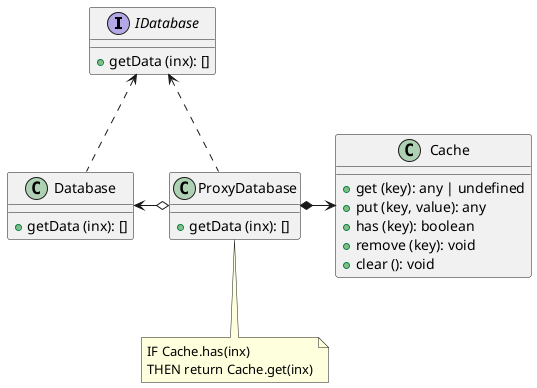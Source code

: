 @startuml

interface IDatabase {
    + getData (inx): []
}

class Database {
    + getData (inx): []
}

class ProxyDatabase {
    + getData (inx): []
}

class Cache {
    + get (key): any | undefined
    + put (key, value): any
    + has (key): boolean
    + remove (key): void
    + clear (): void
}

IDatabase <.. Database
IDatabase <.. ProxyDatabase

ProxyDatabase o-left-> Database
ProxyDatabase *-right-> Cache

note bottom of ProxyDatabase
    IF Cache.has(inx)
    THEN return Cache.get(inx)
end note

@enduml
